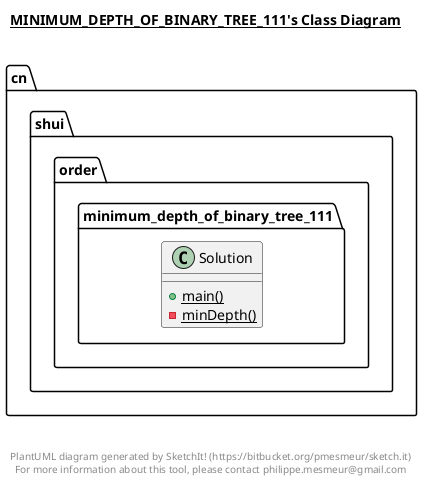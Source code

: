 @startuml

title __MINIMUM_DEPTH_OF_BINARY_TREE_111's Class Diagram__\n

  namespace cn.shui.order {
    namespace minimum_depth_of_binary_tree_111 {
      class cn.shui.order.minimum_depth_of_binary_tree_111.Solution {
          {static} + main()
          {static} - minDepth()
      }
    }
  }
  



right footer


PlantUML diagram generated by SketchIt! (https://bitbucket.org/pmesmeur/sketch.it)
For more information about this tool, please contact philippe.mesmeur@gmail.com
endfooter

@enduml
